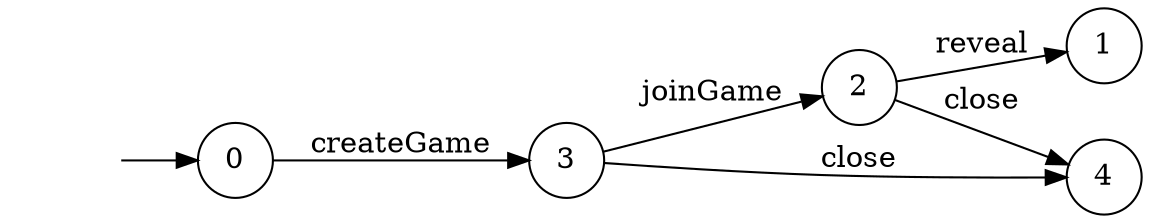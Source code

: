 digraph "./InvConPlus/Dapp-Automata-data/result/model-fix/0xa8f9c7ff9f605f401bde6659fd18d9a0d0a802c5/RpsGame/FSM-3" {
	graph [rankdir=LR]
	"" [label="" shape=plaintext]
	2 [label=2 shape=circle]
	4 [label=4 shape=circle]
	1 [label=1 shape=circle]
	0 [label=0 shape=circle]
	3 [label=3 shape=circle]
	"" -> 0 [label=""]
	0 -> 3 [label=createGame]
	3 -> 2 [label=joinGame]
	3 -> 4 [label=close]
	2 -> 1 [label=reveal]
	2 -> 4 [label=close]
}
